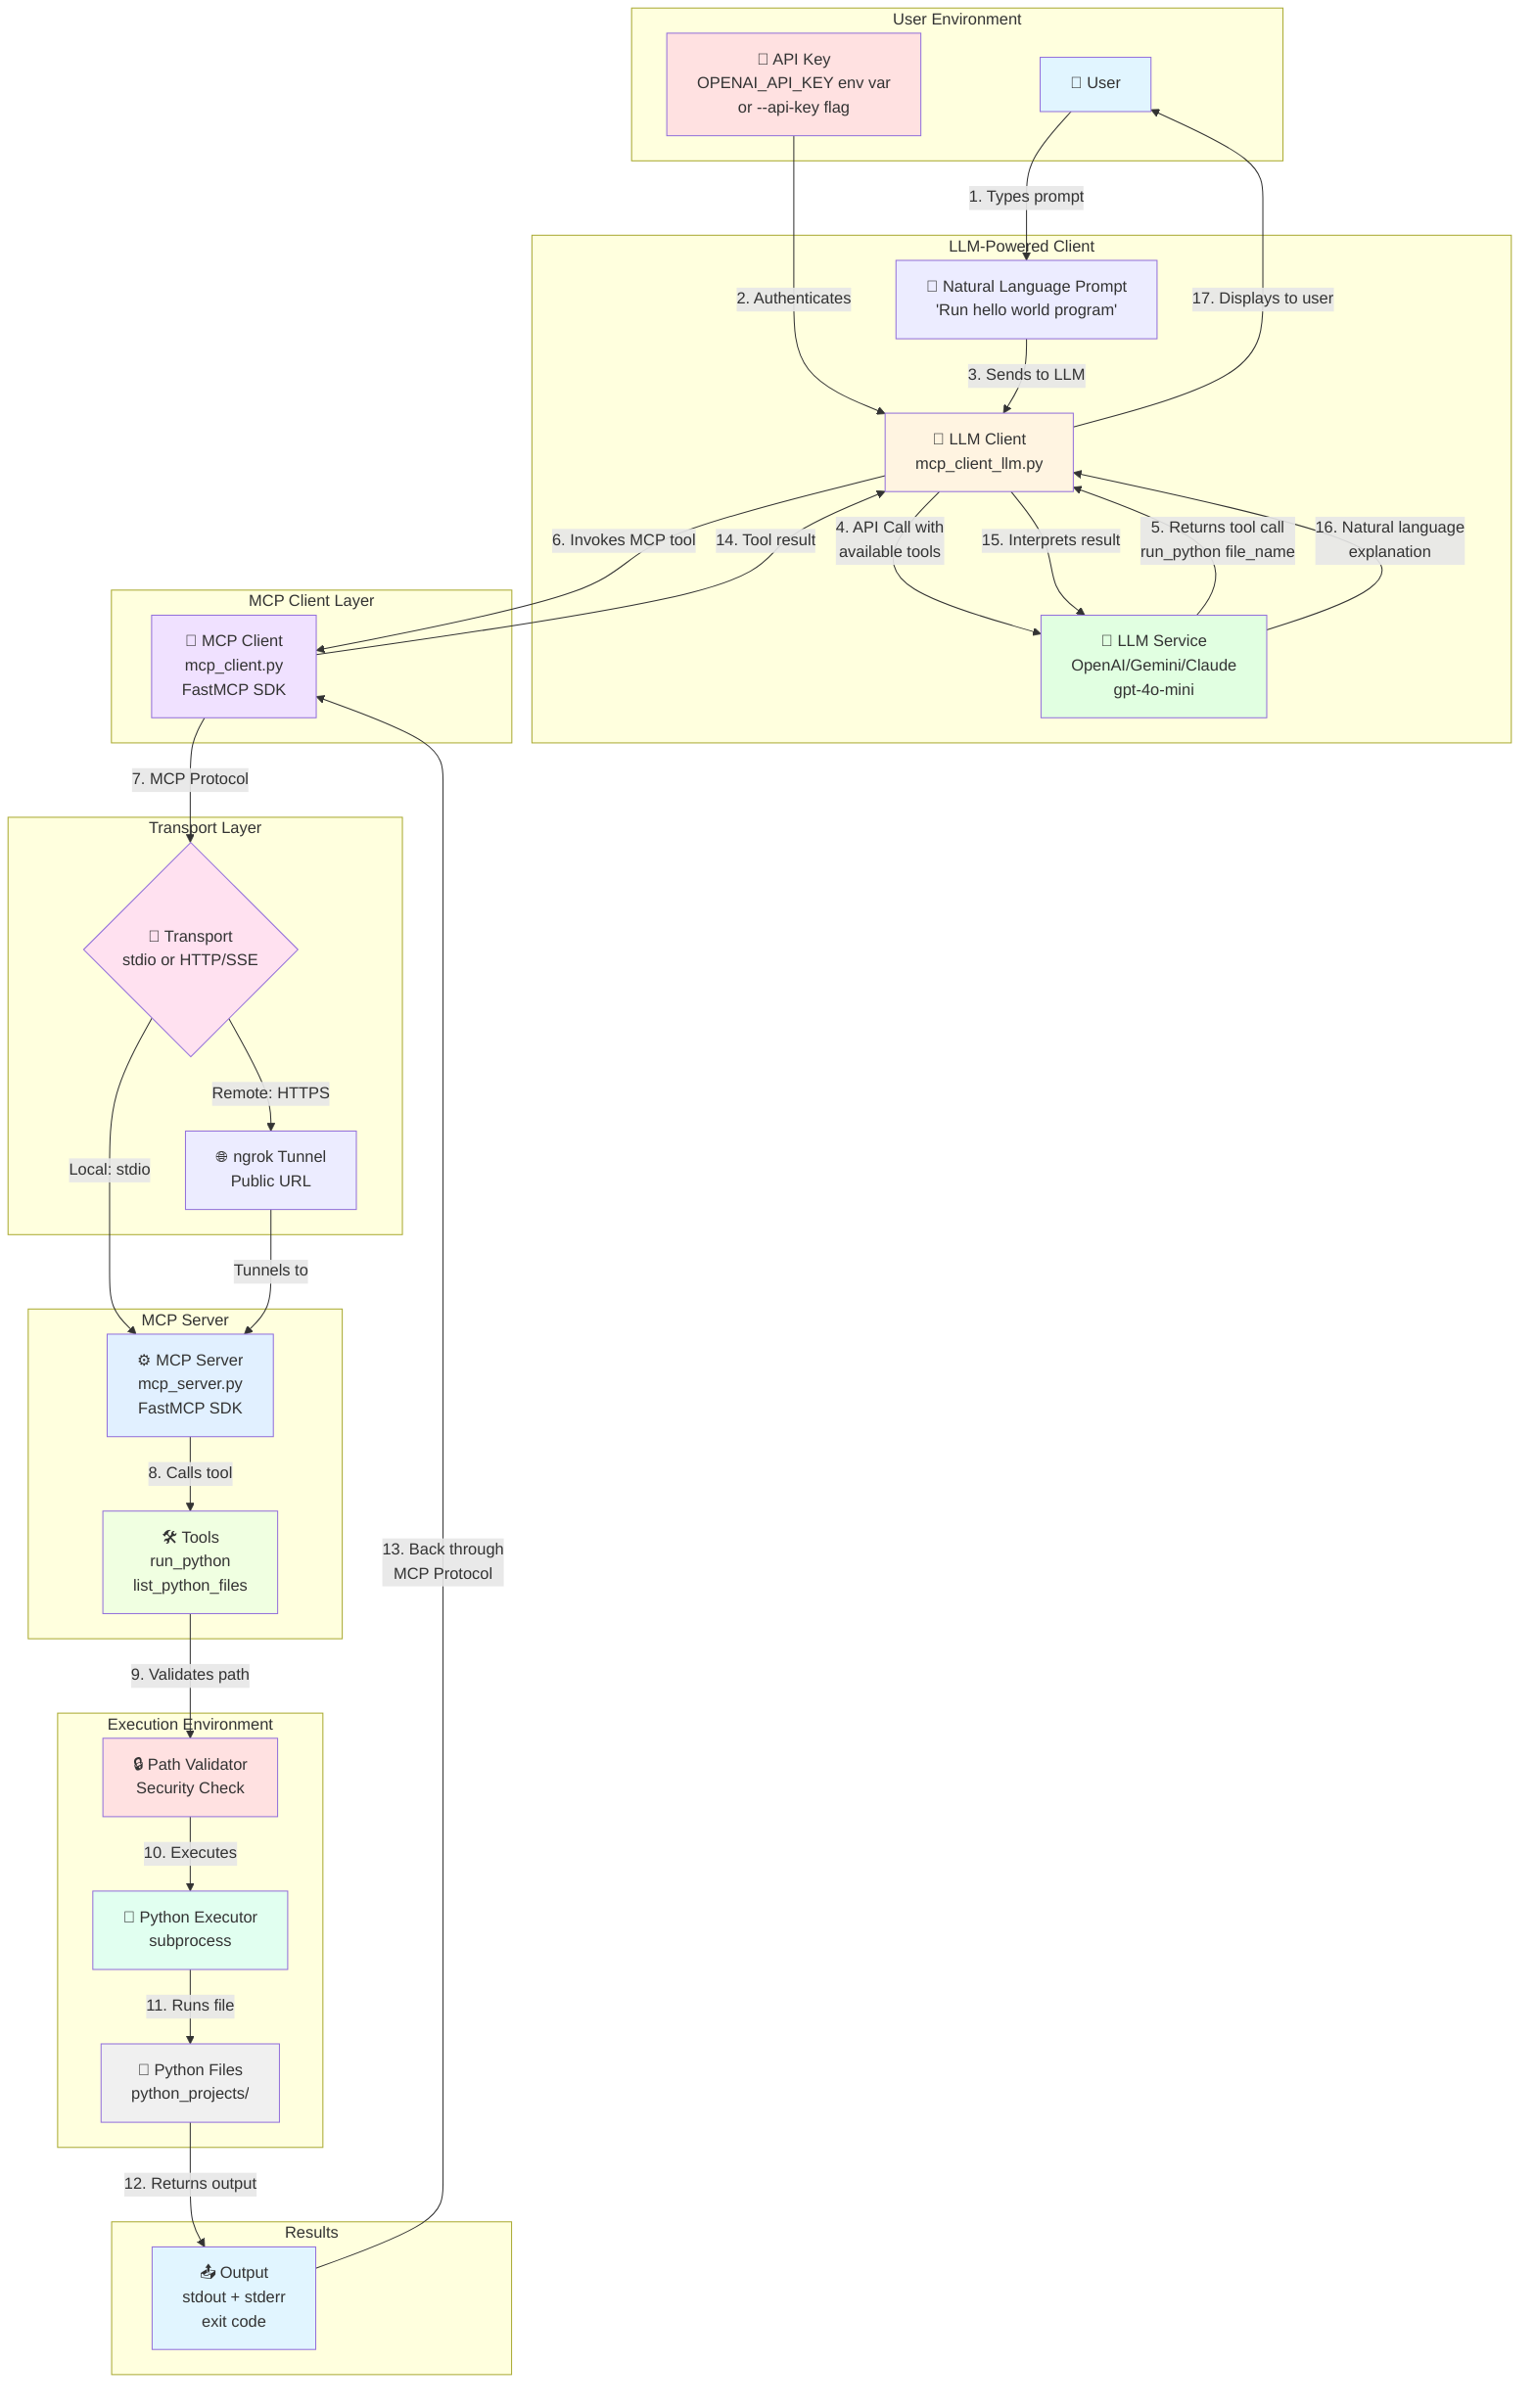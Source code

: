 graph TB
    subgraph "User Environment"
        User[👤 User]
        APIKey[🔑 API Key<br/>OPENAI_API_KEY env var<br/>or --api-key flag]
    end
    
    subgraph "LLM-Powered Client"
        Prompt[💬 Natural Language Prompt<br/>'Run hello world program']
        LLMClient[🤖 LLM Client<br/>mcp_client_llm.py]
        OpenAI[🧠 LLM Service<br/>OpenAI/Gemini/Claude<br/>gpt-4o-mini]
    end
    
    subgraph "MCP Client Layer"
        MCPClient[📡 MCP Client<br/>mcp_client.py<br/>FastMCP SDK]
    end
    
    subgraph "Transport Layer"
        Transport{🔌 Transport<br/>stdio or HTTP/SSE}
        Ngrok[🌐 ngrok Tunnel<br/>Public URL]
    end
    
    subgraph "MCP Server"
        MCPServer[⚙️ MCP Server<br/>mcp_server.py<br/>FastMCP SDK]
        Tools[🛠️ Tools<br/>run_python<br/>list_python_files]
    end
    
    subgraph "Execution Environment"
        Validator[🔒 Path Validator<br/>Security Check]
        PythonExec[🐍 Python Executor<br/>subprocess]
        Files[📁 Python Files<br/>python_projects/]
    end
    
    subgraph "Results"
        Output[📤 Output<br/>stdout + stderr<br/>exit code]
    end
    
    User -->|1. Types prompt| Prompt
    APIKey -->|2. Authenticates| LLMClient
    Prompt -->|3. Sends to LLM| LLMClient
    LLMClient -->|4. API Call with<br/>available tools| OpenAI
    OpenAI -->|5. Returns tool call<br/>run_python file_name| LLMClient
    LLMClient -->|6. Invokes MCP tool| MCPClient
    MCPClient -->|7. MCP Protocol| Transport
    Transport -->|Local: stdio| MCPServer
    Transport -->|Remote: HTTPS| Ngrok
    Ngrok -->|Tunnels to| MCPServer
    MCPServer -->|8. Calls tool| Tools
    Tools -->|9. Validates path| Validator
    Validator -->|10. Executes| PythonExec
    PythonExec -->|11. Runs file| Files
    Files -->|12. Returns output| Output
    Output -->|13. Back through<br/>MCP Protocol| MCPClient
    MCPClient -->|14. Tool result| LLMClient
    LLMClient -->|15. Interprets result| OpenAI
    OpenAI -->|16. Natural language<br/>explanation| LLMClient
    LLMClient -->|17. Displays to user| User
    
    style User fill:#e1f5ff
    style APIKey fill:#ffe1e1
    style LLMClient fill:#fff4e1
    style OpenAI fill:#e1ffe1
    style MCPClient fill:#f0e1ff
    style Transport fill:#ffe1f0
    style MCPServer fill:#e1f0ff
    style Tools fill:#f0ffe1
    style Validator fill:#ffe1e1
    style PythonExec fill:#e1fff0
    style Files fill:#f0f0f0
    style Output fill:#e1f5ff